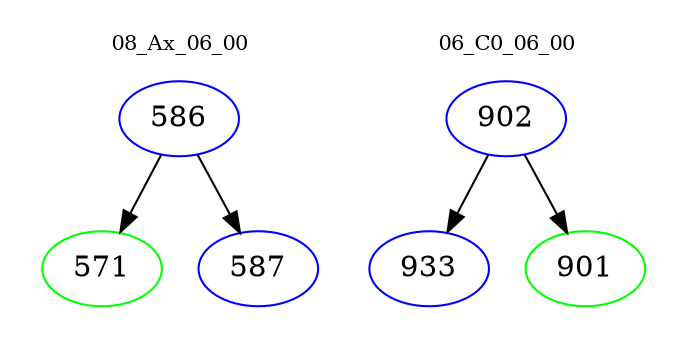 digraph{
subgraph cluster_0 {
color = white
label = "08_Ax_06_00";
fontsize=10;
T0_586 [label="586", color="blue"]
T0_586 -> T0_571 [color="black"]
T0_571 [label="571", color="green"]
T0_586 -> T0_587 [color="black"]
T0_587 [label="587", color="blue"]
}
subgraph cluster_1 {
color = white
label = "06_C0_06_00";
fontsize=10;
T1_902 [label="902", color="blue"]
T1_902 -> T1_933 [color="black"]
T1_933 [label="933", color="blue"]
T1_902 -> T1_901 [color="black"]
T1_901 [label="901", color="green"]
}
}
